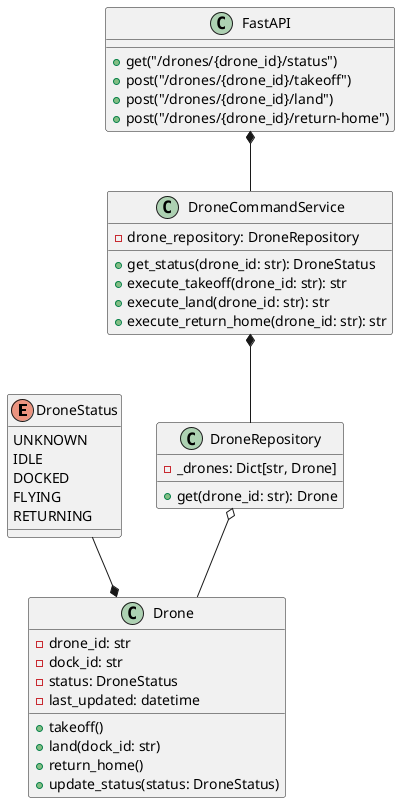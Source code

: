 @startuml

enum DroneStatus {
    UNKNOWN
    IDLE
    DOCKED
    FLYING
    RETURNING
}

class Drone {
    - drone_id: str
    - dock_id: str
    - status: DroneStatus
    - last_updated: datetime
    + takeoff()
    + land(dock_id: str)
    + return_home()
    + update_status(status: DroneStatus)
}

class DroneRepository {
    - _drones: Dict[str, Drone]
    + get(drone_id: str): Drone
}

class DroneCommandService {
    - drone_repository: DroneRepository
    + get_status(drone_id: str): DroneStatus
    + execute_takeoff(drone_id: str): str
    + execute_land(drone_id: str): str
    + execute_return_home(drone_id: str): str
}

class FastAPI {
    + get("/drones/{drone_id}/status")
    + post("/drones/{drone_id}/takeoff")
    + post("/drones/{drone_id}/land") 
    + post("/drones/{drone_id}/return-home")
}

DroneStatus --* Drone
DroneRepository o-- Drone
DroneCommandService *-- DroneRepository
FastAPI *-- DroneCommandService

@enduml